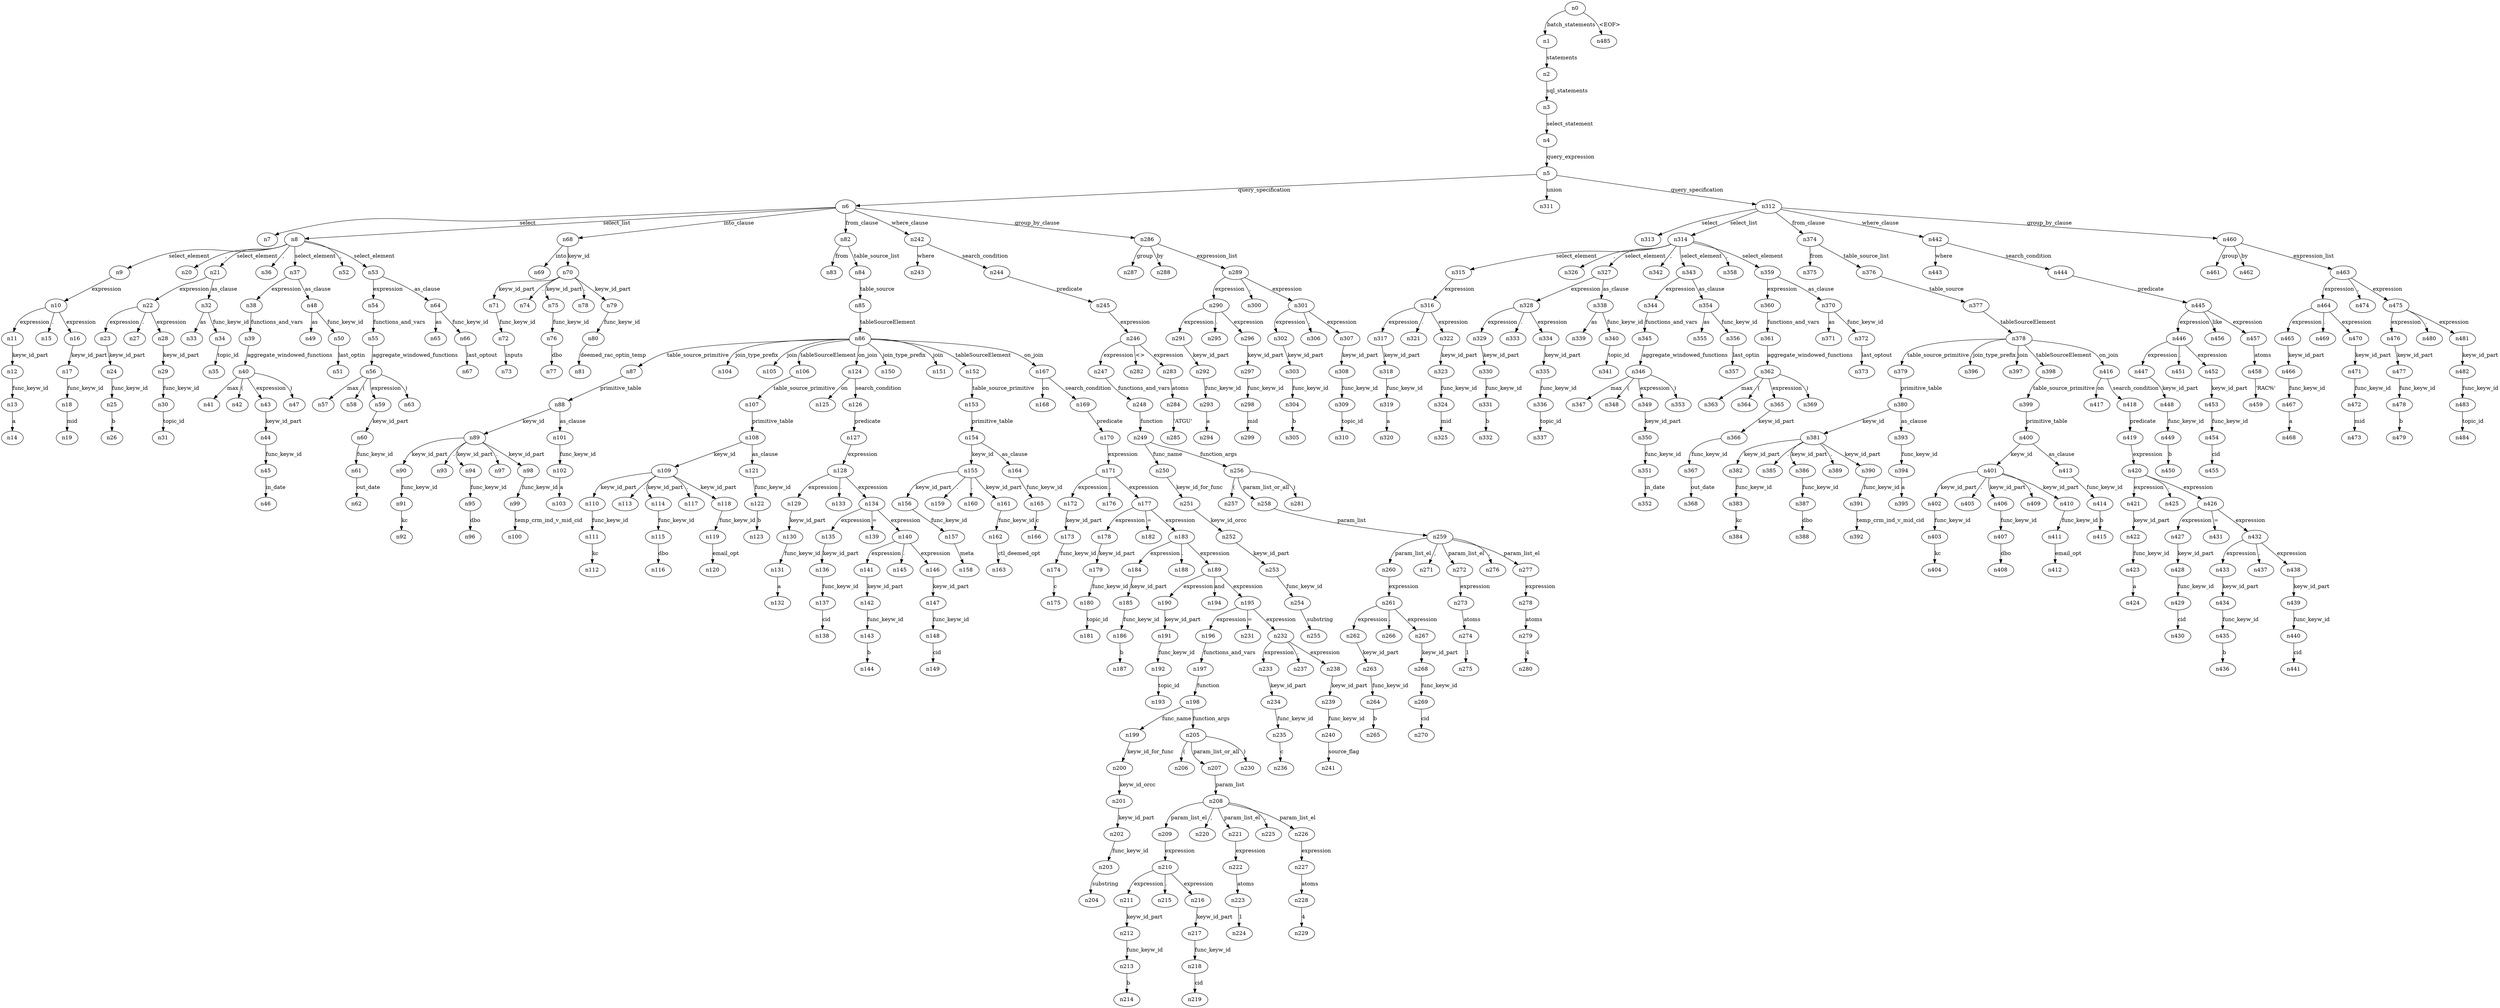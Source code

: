 digraph ParseTree {
  n0 -> n1 [label="batch_statements"];
  n1 -> n2 [label="statements"];
  n2 -> n3 [label="sql_statements"];
  n3 -> n4 [label="select_statement"];
  n4 -> n5 [label="query_expression"];
  n5 -> n6 [label="query_specification"];
  n6 -> n7 [label="select"];
  n6 -> n8 [label="select_list"];
  n8 -> n9 [label="select_element"];
  n9 -> n10 [label="expression"];
  n10 -> n11 [label="expression"];
  n11 -> n12 [label="keyw_id_part"];
  n12 -> n13 [label="func_keyw_id"];
  n13 -> n14 [label="a"];
  n10 -> n15 [label="."];
  n10 -> n16 [label="expression"];
  n16 -> n17 [label="keyw_id_part"];
  n17 -> n18 [label="func_keyw_id"];
  n18 -> n19 [label="mid"];
  n8 -> n20 [label=","];
  n8 -> n21 [label="select_element"];
  n21 -> n22 [label="expression"];
  n22 -> n23 [label="expression"];
  n23 -> n24 [label="keyw_id_part"];
  n24 -> n25 [label="func_keyw_id"];
  n25 -> n26 [label="b"];
  n22 -> n27 [label="."];
  n22 -> n28 [label="expression"];
  n28 -> n29 [label="keyw_id_part"];
  n29 -> n30 [label="func_keyw_id"];
  n30 -> n31 [label="topic_id"];
  n21 -> n32 [label="as_clause"];
  n32 -> n33 [label="as"];
  n32 -> n34 [label="func_keyw_id"];
  n34 -> n35 [label="topic_id"];
  n8 -> n36 [label=","];
  n8 -> n37 [label="select_element"];
  n37 -> n38 [label="expression"];
  n38 -> n39 [label="functions_and_vars"];
  n39 -> n40 [label="aggregate_windowed_functions"];
  n40 -> n41 [label="max"];
  n40 -> n42 [label="("];
  n40 -> n43 [label="expression"];
  n43 -> n44 [label="keyw_id_part"];
  n44 -> n45 [label="func_keyw_id"];
  n45 -> n46 [label="in_date"];
  n40 -> n47 [label=")"];
  n37 -> n48 [label="as_clause"];
  n48 -> n49 [label="as"];
  n48 -> n50 [label="func_keyw_id"];
  n50 -> n51 [label="last_optin"];
  n8 -> n52 [label=","];
  n8 -> n53 [label="select_element"];
  n53 -> n54 [label="expression"];
  n54 -> n55 [label="functions_and_vars"];
  n55 -> n56 [label="aggregate_windowed_functions"];
  n56 -> n57 [label="max"];
  n56 -> n58 [label="("];
  n56 -> n59 [label="expression"];
  n59 -> n60 [label="keyw_id_part"];
  n60 -> n61 [label="func_keyw_id"];
  n61 -> n62 [label="out_date"];
  n56 -> n63 [label=")"];
  n53 -> n64 [label="as_clause"];
  n64 -> n65 [label="as"];
  n64 -> n66 [label="func_keyw_id"];
  n66 -> n67 [label="last_optout"];
  n6 -> n68 [label="into_clause"];
  n68 -> n69 [label="into"];
  n68 -> n70 [label="keyw_id"];
  n70 -> n71 [label="keyw_id_part"];
  n71 -> n72 [label="func_keyw_id"];
  n72 -> n73 [label="inputs"];
  n70 -> n74 [label="."];
  n70 -> n75 [label="keyw_id_part"];
  n75 -> n76 [label="func_keyw_id"];
  n76 -> n77 [label="dbo"];
  n70 -> n78 [label="."];
  n70 -> n79 [label="keyw_id_part"];
  n79 -> n80 [label="func_keyw_id"];
  n80 -> n81 [label="deemed_rac_optin_temp"];
  n6 -> n82 [label="from_clause"];
  n82 -> n83 [label="from"];
  n82 -> n84 [label="table_source_list"];
  n84 -> n85 [label="table_source"];
  n85 -> n86 [label="tableSourceElement"];
  n86 -> n87 [label="table_source_primitive"];
  n87 -> n88 [label="primitive_table"];
  n88 -> n89 [label="keyw_id"];
  n89 -> n90 [label="keyw_id_part"];
  n90 -> n91 [label="func_keyw_id"];
  n91 -> n92 [label="kc"];
  n89 -> n93 [label="."];
  n89 -> n94 [label="keyw_id_part"];
  n94 -> n95 [label="func_keyw_id"];
  n95 -> n96 [label="dbo"];
  n89 -> n97 [label="."];
  n89 -> n98 [label="keyw_id_part"];
  n98 -> n99 [label="func_keyw_id"];
  n99 -> n100 [label="temp_crm_ind_v_mid_cid"];
  n88 -> n101 [label="as_clause"];
  n101 -> n102 [label="func_keyw_id"];
  n102 -> n103 [label="a"];
  n86 -> n104 [label="join_type_prefix"];
  n86 -> n105 [label="join"];
  n86 -> n106 [label="tableSourceElement"];
  n106 -> n107 [label="table_source_primitive"];
  n107 -> n108 [label="primitive_table"];
  n108 -> n109 [label="keyw_id"];
  n109 -> n110 [label="keyw_id_part"];
  n110 -> n111 [label="func_keyw_id"];
  n111 -> n112 [label="kc"];
  n109 -> n113 [label="."];
  n109 -> n114 [label="keyw_id_part"];
  n114 -> n115 [label="func_keyw_id"];
  n115 -> n116 [label="dbo"];
  n109 -> n117 [label="."];
  n109 -> n118 [label="keyw_id_part"];
  n118 -> n119 [label="func_keyw_id"];
  n119 -> n120 [label="email_opt"];
  n108 -> n121 [label="as_clause"];
  n121 -> n122 [label="func_keyw_id"];
  n122 -> n123 [label="b"];
  n86 -> n124 [label="on_join"];
  n124 -> n125 [label="on"];
  n124 -> n126 [label="search_condition"];
  n126 -> n127 [label="predicate"];
  n127 -> n128 [label="expression"];
  n128 -> n129 [label="expression"];
  n129 -> n130 [label="keyw_id_part"];
  n130 -> n131 [label="func_keyw_id"];
  n131 -> n132 [label="a"];
  n128 -> n133 [label="."];
  n128 -> n134 [label="expression"];
  n134 -> n135 [label="expression"];
  n135 -> n136 [label="keyw_id_part"];
  n136 -> n137 [label="func_keyw_id"];
  n137 -> n138 [label="cid"];
  n134 -> n139 [label="="];
  n134 -> n140 [label="expression"];
  n140 -> n141 [label="expression"];
  n141 -> n142 [label="keyw_id_part"];
  n142 -> n143 [label="func_keyw_id"];
  n143 -> n144 [label="b"];
  n140 -> n145 [label="."];
  n140 -> n146 [label="expression"];
  n146 -> n147 [label="keyw_id_part"];
  n147 -> n148 [label="func_keyw_id"];
  n148 -> n149 [label="cid"];
  n86 -> n150 [label="join_type_prefix"];
  n86 -> n151 [label="join"];
  n86 -> n152 [label="tableSourceElement"];
  n152 -> n153 [label="table_source_primitive"];
  n153 -> n154 [label="primitive_table"];
  n154 -> n155 [label="keyw_id"];
  n155 -> n156 [label="keyw_id_part"];
  n156 -> n157 [label="func_keyw_id"];
  n157 -> n158 [label="meta"];
  n155 -> n159 [label="."];
  n155 -> n160 [label="."];
  n155 -> n161 [label="keyw_id_part"];
  n161 -> n162 [label="func_keyw_id"];
  n162 -> n163 [label="ctl_deemed_opt"];
  n154 -> n164 [label="as_clause"];
  n164 -> n165 [label="func_keyw_id"];
  n165 -> n166 [label="c"];
  n86 -> n167 [label="on_join"];
  n167 -> n168 [label="on"];
  n167 -> n169 [label="search_condition"];
  n169 -> n170 [label="predicate"];
  n170 -> n171 [label="expression"];
  n171 -> n172 [label="expression"];
  n172 -> n173 [label="keyw_id_part"];
  n173 -> n174 [label="func_keyw_id"];
  n174 -> n175 [label="c"];
  n171 -> n176 [label="."];
  n171 -> n177 [label="expression"];
  n177 -> n178 [label="expression"];
  n178 -> n179 [label="keyw_id_part"];
  n179 -> n180 [label="func_keyw_id"];
  n180 -> n181 [label="topic_id"];
  n177 -> n182 [label="="];
  n177 -> n183 [label="expression"];
  n183 -> n184 [label="expression"];
  n184 -> n185 [label="keyw_id_part"];
  n185 -> n186 [label="func_keyw_id"];
  n186 -> n187 [label="b"];
  n183 -> n188 [label="."];
  n183 -> n189 [label="expression"];
  n189 -> n190 [label="expression"];
  n190 -> n191 [label="keyw_id_part"];
  n191 -> n192 [label="func_keyw_id"];
  n192 -> n193 [label="topic_id"];
  n189 -> n194 [label="and"];
  n189 -> n195 [label="expression"];
  n195 -> n196 [label="expression"];
  n196 -> n197 [label="functions_and_vars"];
  n197 -> n198 [label="function"];
  n198 -> n199 [label="func_name"];
  n199 -> n200 [label="keyw_id_for_func"];
  n200 -> n201 [label="keyw_id_orcc"];
  n201 -> n202 [label="keyw_id_part"];
  n202 -> n203 [label="func_keyw_id"];
  n203 -> n204 [label="substring"];
  n198 -> n205 [label="function_args"];
  n205 -> n206 [label="("];
  n205 -> n207 [label="param_list_or_all"];
  n207 -> n208 [label="param_list"];
  n208 -> n209 [label="param_list_el"];
  n209 -> n210 [label="expression"];
  n210 -> n211 [label="expression"];
  n211 -> n212 [label="keyw_id_part"];
  n212 -> n213 [label="func_keyw_id"];
  n213 -> n214 [label="b"];
  n210 -> n215 [label="."];
  n210 -> n216 [label="expression"];
  n216 -> n217 [label="keyw_id_part"];
  n217 -> n218 [label="func_keyw_id"];
  n218 -> n219 [label="cid"];
  n208 -> n220 [label=","];
  n208 -> n221 [label="param_list_el"];
  n221 -> n222 [label="expression"];
  n222 -> n223 [label="atoms"];
  n223 -> n224 [label="1"];
  n208 -> n225 [label=","];
  n208 -> n226 [label="param_list_el"];
  n226 -> n227 [label="expression"];
  n227 -> n228 [label="atoms"];
  n228 -> n229 [label="4"];
  n205 -> n230 [label=")"];
  n195 -> n231 [label="="];
  n195 -> n232 [label="expression"];
  n232 -> n233 [label="expression"];
  n233 -> n234 [label="keyw_id_part"];
  n234 -> n235 [label="func_keyw_id"];
  n235 -> n236 [label="c"];
  n232 -> n237 [label="."];
  n232 -> n238 [label="expression"];
  n238 -> n239 [label="keyw_id_part"];
  n239 -> n240 [label="func_keyw_id"];
  n240 -> n241 [label="source_flag"];
  n6 -> n242 [label="where_clause"];
  n242 -> n243 [label="where"];
  n242 -> n244 [label="search_condition"];
  n244 -> n245 [label="predicate"];
  n245 -> n246 [label="expression"];
  n246 -> n247 [label="expression"];
  n247 -> n248 [label="functions_and_vars"];
  n248 -> n249 [label="function"];
  n249 -> n250 [label="func_name"];
  n250 -> n251 [label="keyw_id_for_func"];
  n251 -> n252 [label="keyw_id_orcc"];
  n252 -> n253 [label="keyw_id_part"];
  n253 -> n254 [label="func_keyw_id"];
  n254 -> n255 [label="substring"];
  n249 -> n256 [label="function_args"];
  n256 -> n257 [label="("];
  n256 -> n258 [label="param_list_or_all"];
  n258 -> n259 [label="param_list"];
  n259 -> n260 [label="param_list_el"];
  n260 -> n261 [label="expression"];
  n261 -> n262 [label="expression"];
  n262 -> n263 [label="keyw_id_part"];
  n263 -> n264 [label="func_keyw_id"];
  n264 -> n265 [label="b"];
  n261 -> n266 [label="."];
  n261 -> n267 [label="expression"];
  n267 -> n268 [label="keyw_id_part"];
  n268 -> n269 [label="func_keyw_id"];
  n269 -> n270 [label="cid"];
  n259 -> n271 [label=","];
  n259 -> n272 [label="param_list_el"];
  n272 -> n273 [label="expression"];
  n273 -> n274 [label="atoms"];
  n274 -> n275 [label="1"];
  n259 -> n276 [label=","];
  n259 -> n277 [label="param_list_el"];
  n277 -> n278 [label="expression"];
  n278 -> n279 [label="atoms"];
  n279 -> n280 [label="4"];
  n256 -> n281 [label=")"];
  n246 -> n282 [label="<>"];
  n246 -> n283 [label="expression"];
  n283 -> n284 [label="atoms"];
  n284 -> n285 [label="'ATGU'"];
  n6 -> n286 [label="group_by_clause"];
  n286 -> n287 [label="group"];
  n286 -> n288 [label="by"];
  n286 -> n289 [label="expression_list"];
  n289 -> n290 [label="expression"];
  n290 -> n291 [label="expression"];
  n291 -> n292 [label="keyw_id_part"];
  n292 -> n293 [label="func_keyw_id"];
  n293 -> n294 [label="a"];
  n290 -> n295 [label="."];
  n290 -> n296 [label="expression"];
  n296 -> n297 [label="keyw_id_part"];
  n297 -> n298 [label="func_keyw_id"];
  n298 -> n299 [label="mid"];
  n289 -> n300 [label=","];
  n289 -> n301 [label="expression"];
  n301 -> n302 [label="expression"];
  n302 -> n303 [label="keyw_id_part"];
  n303 -> n304 [label="func_keyw_id"];
  n304 -> n305 [label="b"];
  n301 -> n306 [label="."];
  n301 -> n307 [label="expression"];
  n307 -> n308 [label="keyw_id_part"];
  n308 -> n309 [label="func_keyw_id"];
  n309 -> n310 [label="topic_id"];
  n5 -> n311 [label="union"];
  n5 -> n312 [label="query_specification"];
  n312 -> n313 [label="select"];
  n312 -> n314 [label="select_list"];
  n314 -> n315 [label="select_element"];
  n315 -> n316 [label="expression"];
  n316 -> n317 [label="expression"];
  n317 -> n318 [label="keyw_id_part"];
  n318 -> n319 [label="func_keyw_id"];
  n319 -> n320 [label="a"];
  n316 -> n321 [label="."];
  n316 -> n322 [label="expression"];
  n322 -> n323 [label="keyw_id_part"];
  n323 -> n324 [label="func_keyw_id"];
  n324 -> n325 [label="mid"];
  n314 -> n326 [label=","];
  n314 -> n327 [label="select_element"];
  n327 -> n328 [label="expression"];
  n328 -> n329 [label="expression"];
  n329 -> n330 [label="keyw_id_part"];
  n330 -> n331 [label="func_keyw_id"];
  n331 -> n332 [label="b"];
  n328 -> n333 [label="."];
  n328 -> n334 [label="expression"];
  n334 -> n335 [label="keyw_id_part"];
  n335 -> n336 [label="func_keyw_id"];
  n336 -> n337 [label="topic_id"];
  n327 -> n338 [label="as_clause"];
  n338 -> n339 [label="as"];
  n338 -> n340 [label="func_keyw_id"];
  n340 -> n341 [label="topic_id"];
  n314 -> n342 [label=","];
  n314 -> n343 [label="select_element"];
  n343 -> n344 [label="expression"];
  n344 -> n345 [label="functions_and_vars"];
  n345 -> n346 [label="aggregate_windowed_functions"];
  n346 -> n347 [label="max"];
  n346 -> n348 [label="("];
  n346 -> n349 [label="expression"];
  n349 -> n350 [label="keyw_id_part"];
  n350 -> n351 [label="func_keyw_id"];
  n351 -> n352 [label="in_date"];
  n346 -> n353 [label=")"];
  n343 -> n354 [label="as_clause"];
  n354 -> n355 [label="as"];
  n354 -> n356 [label="func_keyw_id"];
  n356 -> n357 [label="last_optin"];
  n314 -> n358 [label=","];
  n314 -> n359 [label="select_element"];
  n359 -> n360 [label="expression"];
  n360 -> n361 [label="functions_and_vars"];
  n361 -> n362 [label="aggregate_windowed_functions"];
  n362 -> n363 [label="max"];
  n362 -> n364 [label="("];
  n362 -> n365 [label="expression"];
  n365 -> n366 [label="keyw_id_part"];
  n366 -> n367 [label="func_keyw_id"];
  n367 -> n368 [label="out_date"];
  n362 -> n369 [label=")"];
  n359 -> n370 [label="as_clause"];
  n370 -> n371 [label="as"];
  n370 -> n372 [label="func_keyw_id"];
  n372 -> n373 [label="last_optout"];
  n312 -> n374 [label="from_clause"];
  n374 -> n375 [label="from"];
  n374 -> n376 [label="table_source_list"];
  n376 -> n377 [label="table_source"];
  n377 -> n378 [label="tableSourceElement"];
  n378 -> n379 [label="table_source_primitive"];
  n379 -> n380 [label="primitive_table"];
  n380 -> n381 [label="keyw_id"];
  n381 -> n382 [label="keyw_id_part"];
  n382 -> n383 [label="func_keyw_id"];
  n383 -> n384 [label="kc"];
  n381 -> n385 [label="."];
  n381 -> n386 [label="keyw_id_part"];
  n386 -> n387 [label="func_keyw_id"];
  n387 -> n388 [label="dbo"];
  n381 -> n389 [label="."];
  n381 -> n390 [label="keyw_id_part"];
  n390 -> n391 [label="func_keyw_id"];
  n391 -> n392 [label="temp_crm_ind_v_mid_cid"];
  n380 -> n393 [label="as_clause"];
  n393 -> n394 [label="func_keyw_id"];
  n394 -> n395 [label="a"];
  n378 -> n396 [label="join_type_prefix"];
  n378 -> n397 [label="join"];
  n378 -> n398 [label="tableSourceElement"];
  n398 -> n399 [label="table_source_primitive"];
  n399 -> n400 [label="primitive_table"];
  n400 -> n401 [label="keyw_id"];
  n401 -> n402 [label="keyw_id_part"];
  n402 -> n403 [label="func_keyw_id"];
  n403 -> n404 [label="kc"];
  n401 -> n405 [label="."];
  n401 -> n406 [label="keyw_id_part"];
  n406 -> n407 [label="func_keyw_id"];
  n407 -> n408 [label="dbo"];
  n401 -> n409 [label="."];
  n401 -> n410 [label="keyw_id_part"];
  n410 -> n411 [label="func_keyw_id"];
  n411 -> n412 [label="email_opt"];
  n400 -> n413 [label="as_clause"];
  n413 -> n414 [label="func_keyw_id"];
  n414 -> n415 [label="b"];
  n378 -> n416 [label="on_join"];
  n416 -> n417 [label="on"];
  n416 -> n418 [label="search_condition"];
  n418 -> n419 [label="predicate"];
  n419 -> n420 [label="expression"];
  n420 -> n421 [label="expression"];
  n421 -> n422 [label="keyw_id_part"];
  n422 -> n423 [label="func_keyw_id"];
  n423 -> n424 [label="a"];
  n420 -> n425 [label="."];
  n420 -> n426 [label="expression"];
  n426 -> n427 [label="expression"];
  n427 -> n428 [label="keyw_id_part"];
  n428 -> n429 [label="func_keyw_id"];
  n429 -> n430 [label="cid"];
  n426 -> n431 [label="="];
  n426 -> n432 [label="expression"];
  n432 -> n433 [label="expression"];
  n433 -> n434 [label="keyw_id_part"];
  n434 -> n435 [label="func_keyw_id"];
  n435 -> n436 [label="b"];
  n432 -> n437 [label="."];
  n432 -> n438 [label="expression"];
  n438 -> n439 [label="keyw_id_part"];
  n439 -> n440 [label="func_keyw_id"];
  n440 -> n441 [label="cid"];
  n312 -> n442 [label="where_clause"];
  n442 -> n443 [label="where"];
  n442 -> n444 [label="search_condition"];
  n444 -> n445 [label="predicate"];
  n445 -> n446 [label="expression"];
  n446 -> n447 [label="expression"];
  n447 -> n448 [label="keyw_id_part"];
  n448 -> n449 [label="func_keyw_id"];
  n449 -> n450 [label="b"];
  n446 -> n451 [label="."];
  n446 -> n452 [label="expression"];
  n452 -> n453 [label="keyw_id_part"];
  n453 -> n454 [label="func_keyw_id"];
  n454 -> n455 [label="cid"];
  n445 -> n456 [label="like"];
  n445 -> n457 [label="expression"];
  n457 -> n458 [label="atoms"];
  n458 -> n459 [label="'RAC%'"];
  n312 -> n460 [label="group_by_clause"];
  n460 -> n461 [label="group"];
  n460 -> n462 [label="by"];
  n460 -> n463 [label="expression_list"];
  n463 -> n464 [label="expression"];
  n464 -> n465 [label="expression"];
  n465 -> n466 [label="keyw_id_part"];
  n466 -> n467 [label="func_keyw_id"];
  n467 -> n468 [label="a"];
  n464 -> n469 [label="."];
  n464 -> n470 [label="expression"];
  n470 -> n471 [label="keyw_id_part"];
  n471 -> n472 [label="func_keyw_id"];
  n472 -> n473 [label="mid"];
  n463 -> n474 [label=","];
  n463 -> n475 [label="expression"];
  n475 -> n476 [label="expression"];
  n476 -> n477 [label="keyw_id_part"];
  n477 -> n478 [label="func_keyw_id"];
  n478 -> n479 [label="b"];
  n475 -> n480 [label="."];
  n475 -> n481 [label="expression"];
  n481 -> n482 [label="keyw_id_part"];
  n482 -> n483 [label="func_keyw_id"];
  n483 -> n484 [label="topic_id"];
  n0 -> n485 [label="<EOF>"];
}